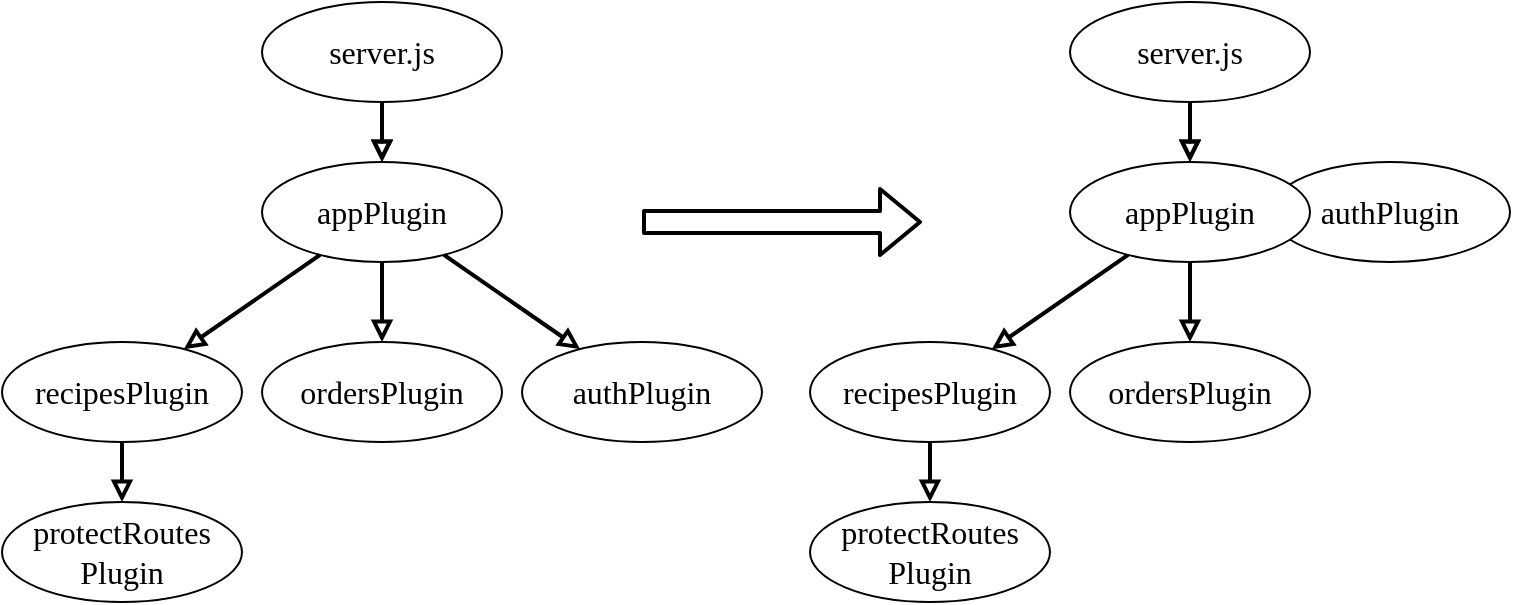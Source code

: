 <mxfile>
    <diagram id="HpS2_yRny7pd-NUJc4vG" name="Page-1">
        <mxGraphModel dx="507" dy="892" grid="1" gridSize="10" guides="1" tooltips="1" connect="1" arrows="1" fold="1" page="1" pageScale="1" pageWidth="827" pageHeight="1169" math="0" shadow="0">
            <root>
                <mxCell id="0"/>
                <mxCell id="1" parent="0"/>
                <mxCell id="4" value="" style="edgeStyle=none;html=1;fontFamily=Tahoma;fontSize=16;endArrow=block;endFill=0;strokeWidth=2;" parent="1" source="2" target="3" edge="1">
                    <mxGeometry relative="1" as="geometry">
                        <Array as="points">
                            <mxPoint x="200" y="180"/>
                        </Array>
                    </mxGeometry>
                </mxCell>
                <mxCell id="10" value="" style="edgeStyle=none;html=1;strokeWidth=2;fontFamily=Tahoma;fontSize=16;endArrow=block;endFill=0;" parent="1" source="2" target="3" edge="1">
                    <mxGeometry relative="1" as="geometry"/>
                </mxCell>
                <mxCell id="2" value="server.js" style="ellipse;whiteSpace=wrap;html=1;fontSize=16;fontFamily=Tahoma;" parent="1" vertex="1">
                    <mxGeometry x="140" y="110" width="120" height="50" as="geometry"/>
                </mxCell>
                <mxCell id="3" value="appPlugin" style="ellipse;whiteSpace=wrap;html=1;fontSize=16;fontFamily=Tahoma;" parent="1" vertex="1">
                    <mxGeometry x="140" y="190" width="120" height="50" as="geometry"/>
                </mxCell>
                <mxCell id="5" value="recipesPlugin" style="ellipse;whiteSpace=wrap;html=1;fontSize=16;fontFamily=Tahoma;" parent="1" vertex="1">
                    <mxGeometry x="10" y="280" width="120" height="50" as="geometry"/>
                </mxCell>
                <mxCell id="7" value="ordersPlugin" style="ellipse;whiteSpace=wrap;html=1;fontSize=16;fontFamily=Tahoma;" parent="1" vertex="1">
                    <mxGeometry x="140" y="280" width="120" height="50" as="geometry"/>
                </mxCell>
                <mxCell id="9" value="authPlugin" style="ellipse;whiteSpace=wrap;html=1;fontSize=16;fontFamily=Tahoma;" parent="1" vertex="1">
                    <mxGeometry x="270" y="280" width="120" height="50" as="geometry"/>
                </mxCell>
                <mxCell id="11" value="" style="edgeStyle=none;html=1;strokeWidth=2;fontFamily=Tahoma;fontSize=16;endArrow=block;endFill=0;" parent="1" source="3" target="5" edge="1">
                    <mxGeometry relative="1" as="geometry">
                        <mxPoint x="210" y="170" as="sourcePoint"/>
                        <mxPoint x="210" y="210" as="targetPoint"/>
                    </mxGeometry>
                </mxCell>
                <mxCell id="12" value="" style="edgeStyle=none;html=1;strokeWidth=2;fontFamily=Tahoma;fontSize=16;endArrow=block;endFill=0;" parent="1" source="3" target="7" edge="1">
                    <mxGeometry relative="1" as="geometry">
                        <mxPoint x="192.536" y="258.918" as="sourcePoint"/>
                        <mxPoint x="117.533" y="361.091" as="targetPoint"/>
                    </mxGeometry>
                </mxCell>
                <mxCell id="13" value="" style="edgeStyle=none;html=1;strokeWidth=2;fontFamily=Tahoma;fontSize=16;endArrow=block;endFill=0;" parent="1" source="3" target="9" edge="1">
                    <mxGeometry relative="1" as="geometry">
                        <mxPoint x="202.536" y="268.918" as="sourcePoint"/>
                        <mxPoint x="127.533" y="371.091" as="targetPoint"/>
                    </mxGeometry>
                </mxCell>
                <mxCell id="14" value="" style="shape=flexArrow;endArrow=classic;html=1;strokeWidth=2;fontFamily=Tahoma;fontSize=16;" parent="1" edge="1">
                    <mxGeometry width="50" height="50" relative="1" as="geometry">
                        <mxPoint x="330" y="220" as="sourcePoint"/>
                        <mxPoint x="470" y="220" as="targetPoint"/>
                    </mxGeometry>
                </mxCell>
                <mxCell id="15" value="" style="edgeStyle=none;html=1;fontFamily=Tahoma;fontSize=16;endArrow=block;endFill=0;strokeWidth=2;" parent="1" source="17" target="18" edge="1">
                    <mxGeometry relative="1" as="geometry">
                        <Array as="points">
                            <mxPoint x="604" y="180"/>
                        </Array>
                    </mxGeometry>
                </mxCell>
                <mxCell id="16" value="" style="edgeStyle=none;html=1;strokeWidth=2;fontFamily=Tahoma;fontSize=16;endArrow=block;endFill=0;" parent="1" source="17" target="18" edge="1">
                    <mxGeometry relative="1" as="geometry"/>
                </mxCell>
                <mxCell id="17" value="server.js" style="ellipse;whiteSpace=wrap;html=1;fontSize=16;fontFamily=Tahoma;" parent="1" vertex="1">
                    <mxGeometry x="544" y="110" width="120" height="50" as="geometry"/>
                </mxCell>
                <mxCell id="19" value="recipesPlugin" style="ellipse;whiteSpace=wrap;html=1;fontSize=16;fontFamily=Tahoma;" parent="1" vertex="1">
                    <mxGeometry x="414" y="280" width="120" height="50" as="geometry"/>
                </mxCell>
                <mxCell id="20" value="ordersPlugin" style="ellipse;whiteSpace=wrap;html=1;fontSize=16;fontFamily=Tahoma;" parent="1" vertex="1">
                    <mxGeometry x="544" y="280" width="120" height="50" as="geometry"/>
                </mxCell>
                <mxCell id="21" value="authPlugin" style="ellipse;whiteSpace=wrap;html=1;fontSize=16;fontFamily=Tahoma;" parent="1" vertex="1">
                    <mxGeometry x="644" y="190" width="120" height="50" as="geometry"/>
                </mxCell>
                <mxCell id="22" value="" style="edgeStyle=none;html=1;strokeWidth=2;fontFamily=Tahoma;fontSize=16;endArrow=block;endFill=0;" parent="1" source="18" target="19" edge="1">
                    <mxGeometry relative="1" as="geometry">
                        <mxPoint x="614" y="170" as="sourcePoint"/>
                        <mxPoint x="614" y="210" as="targetPoint"/>
                    </mxGeometry>
                </mxCell>
                <mxCell id="23" value="" style="edgeStyle=none;html=1;strokeWidth=2;fontFamily=Tahoma;fontSize=16;endArrow=block;endFill=0;" parent="1" source="18" target="20" edge="1">
                    <mxGeometry relative="1" as="geometry">
                        <mxPoint x="596.536" y="258.918" as="sourcePoint"/>
                        <mxPoint x="521.533" y="361.091" as="targetPoint"/>
                    </mxGeometry>
                </mxCell>
                <mxCell id="18" value="appPlugin" style="ellipse;whiteSpace=wrap;html=1;fontSize=16;fontFamily=Tahoma;" parent="1" vertex="1">
                    <mxGeometry x="544" y="190" width="120" height="50" as="geometry"/>
                </mxCell>
                <mxCell id="24" value="protectRoutes&lt;br&gt;Plugin" style="ellipse;whiteSpace=wrap;html=1;fontSize=16;fontFamily=Tahoma;" vertex="1" parent="1">
                    <mxGeometry x="10" y="360" width="120" height="50" as="geometry"/>
                </mxCell>
                <mxCell id="26" value="" style="edgeStyle=none;html=1;strokeWidth=2;fontFamily=Tahoma;fontSize=16;endArrow=block;endFill=0;" edge="1" parent="1" source="5" target="24">
                    <mxGeometry relative="1" as="geometry">
                        <mxPoint x="178.881" y="246.375" as="sourcePoint"/>
                        <mxPoint x="110.94" y="293.58" as="targetPoint"/>
                    </mxGeometry>
                </mxCell>
                <mxCell id="27" value="protectRoutes&lt;br&gt;Plugin" style="ellipse;whiteSpace=wrap;html=1;fontSize=16;fontFamily=Tahoma;" vertex="1" parent="1">
                    <mxGeometry x="414" y="360" width="120" height="50" as="geometry"/>
                </mxCell>
                <mxCell id="28" value="" style="edgeStyle=none;html=1;strokeWidth=2;fontFamily=Tahoma;fontSize=16;endArrow=block;endFill=0;" edge="1" parent="1" target="27" source="19">
                    <mxGeometry relative="1" as="geometry">
                        <mxPoint x="474" y="330" as="sourcePoint"/>
                        <mxPoint x="514.94" y="293.58" as="targetPoint"/>
                    </mxGeometry>
                </mxCell>
            </root>
        </mxGraphModel>
    </diagram>
</mxfile>